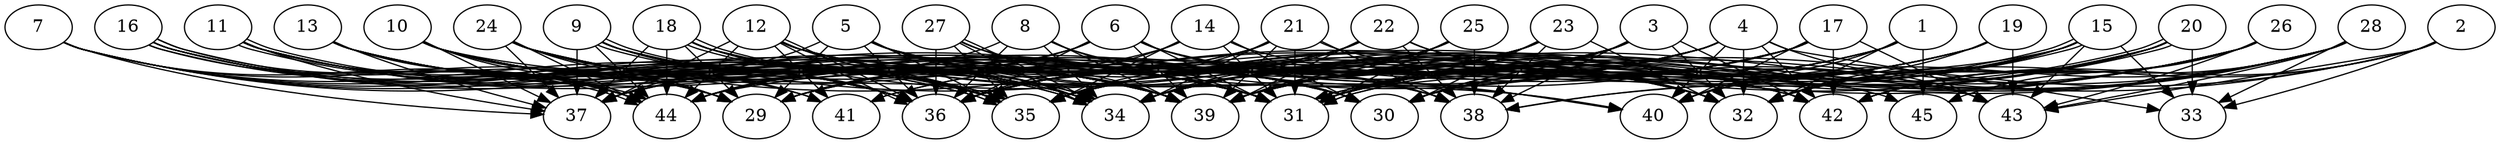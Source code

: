 // DAG automatically generated by daggen at Thu Oct  3 14:07:24 2019
// ./daggen --dot -n 45 --ccr 0.5 --fat 0.9 --regular 0.9 --density 0.9 --mindata 5242880 --maxdata 52428800 
digraph G {
  1 [size="98947072", alpha="0.15", expect_size="49473536"] 
  1 -> 31 [size ="49473536"]
  1 -> 32 [size ="49473536"]
  1 -> 34 [size ="49473536"]
  1 -> 35 [size ="49473536"]
  1 -> 39 [size ="49473536"]
  1 -> 40 [size ="49473536"]
  1 -> 45 [size ="49473536"]
  2 [size="34719744", alpha="0.17", expect_size="17359872"] 
  2 -> 30 [size ="17359872"]
  2 -> 32 [size ="17359872"]
  2 -> 33 [size ="17359872"]
  2 -> 39 [size ="17359872"]
  2 -> 42 [size ="17359872"]
  2 -> 43 [size ="17359872"]
  3 [size="95574016", alpha="0.07", expect_size="47787008"] 
  3 -> 30 [size ="47787008"]
  3 -> 31 [size ="47787008"]
  3 -> 32 [size ="47787008"]
  3 -> 34 [size ="47787008"]
  3 -> 35 [size ="47787008"]
  3 -> 37 [size ="47787008"]
  3 -> 38 [size ="47787008"]
  3 -> 39 [size ="47787008"]
  3 -> 41 [size ="47787008"]
  3 -> 42 [size ="47787008"]
  4 [size="104595456", alpha="0.17", expect_size="52297728"] 
  4 -> 29 [size ="52297728"]
  4 -> 31 [size ="52297728"]
  4 -> 32 [size ="52297728"]
  4 -> 33 [size ="52297728"]
  4 -> 35 [size ="52297728"]
  4 -> 36 [size ="52297728"]
  4 -> 37 [size ="52297728"]
  4 -> 40 [size ="52297728"]
  4 -> 42 [size ="52297728"]
  4 -> 43 [size ="52297728"]
  4 -> 44 [size ="52297728"]
  5 [size="71000064", alpha="0.07", expect_size="35500032"] 
  5 -> 29 [size ="35500032"]
  5 -> 31 [size ="35500032"]
  5 -> 34 [size ="35500032"]
  5 -> 35 [size ="35500032"]
  5 -> 36 [size ="35500032"]
  5 -> 37 [size ="35500032"]
  5 -> 39 [size ="35500032"]
  5 -> 40 [size ="35500032"]
  5 -> 45 [size ="35500032"]
  6 [size="68024320", alpha="0.09", expect_size="34012160"] 
  6 -> 29 [size ="34012160"]
  6 -> 31 [size ="34012160"]
  6 -> 32 [size ="34012160"]
  6 -> 36 [size ="34012160"]
  6 -> 37 [size ="34012160"]
  6 -> 38 [size ="34012160"]
  6 -> 39 [size ="34012160"]
  6 -> 40 [size ="34012160"]
  6 -> 44 [size ="34012160"]
  7 [size="34215936", alpha="0.11", expect_size="17107968"] 
  7 -> 29 [size ="17107968"]
  7 -> 31 [size ="17107968"]
  7 -> 34 [size ="17107968"]
  7 -> 35 [size ="17107968"]
  7 -> 36 [size ="17107968"]
  7 -> 37 [size ="17107968"]
  7 -> 39 [size ="17107968"]
  7 -> 44 [size ="17107968"]
  8 [size="37767168", alpha="0.03", expect_size="18883584"] 
  8 -> 30 [size ="18883584"]
  8 -> 31 [size ="18883584"]
  8 -> 34 [size ="18883584"]
  8 -> 36 [size ="18883584"]
  8 -> 39 [size ="18883584"]
  8 -> 44 [size ="18883584"]
  9 [size="87754752", alpha="0.11", expect_size="43877376"] 
  9 -> 30 [size ="43877376"]
  9 -> 34 [size ="43877376"]
  9 -> 34 [size ="43877376"]
  9 -> 35 [size ="43877376"]
  9 -> 36 [size ="43877376"]
  9 -> 37 [size ="43877376"]
  9 -> 42 [size ="43877376"]
  9 -> 44 [size ="43877376"]
  10 [size="91113472", alpha="0.15", expect_size="45556736"] 
  10 -> 29 [size ="45556736"]
  10 -> 31 [size ="45556736"]
  10 -> 34 [size ="45556736"]
  10 -> 35 [size ="45556736"]
  10 -> 36 [size ="45556736"]
  10 -> 37 [size ="45556736"]
  10 -> 39 [size ="45556736"]
  10 -> 40 [size ="45556736"]
  10 -> 44 [size ="45556736"]
  11 [size="40898560", alpha="0.11", expect_size="20449280"] 
  11 -> 30 [size ="20449280"]
  11 -> 31 [size ="20449280"]
  11 -> 35 [size ="20449280"]
  11 -> 35 [size ="20449280"]
  11 -> 36 [size ="20449280"]
  11 -> 37 [size ="20449280"]
  11 -> 39 [size ="20449280"]
  11 -> 41 [size ="20449280"]
  11 -> 44 [size ="20449280"]
  12 [size="19109888", alpha="0.05", expect_size="9554944"] 
  12 -> 31 [size ="9554944"]
  12 -> 32 [size ="9554944"]
  12 -> 35 [size ="9554944"]
  12 -> 36 [size ="9554944"]
  12 -> 36 [size ="9554944"]
  12 -> 37 [size ="9554944"]
  12 -> 38 [size ="9554944"]
  12 -> 39 [size ="9554944"]
  12 -> 41 [size ="9554944"]
  12 -> 42 [size ="9554944"]
  12 -> 44 [size ="9554944"]
  13 [size="101683200", alpha="0.09", expect_size="50841600"] 
  13 -> 30 [size ="50841600"]
  13 -> 31 [size ="50841600"]
  13 -> 34 [size ="50841600"]
  13 -> 35 [size ="50841600"]
  13 -> 36 [size ="50841600"]
  13 -> 37 [size ="50841600"]
  13 -> 44 [size ="50841600"]
  14 [size="39471104", alpha="0.04", expect_size="19735552"] 
  14 -> 30 [size ="19735552"]
  14 -> 31 [size ="19735552"]
  14 -> 32 [size ="19735552"]
  14 -> 35 [size ="19735552"]
  14 -> 36 [size ="19735552"]
  14 -> 44 [size ="19735552"]
  15 [size="26392576", alpha="0.16", expect_size="13196288"] 
  15 -> 31 [size ="13196288"]
  15 -> 31 [size ="13196288"]
  15 -> 32 [size ="13196288"]
  15 -> 33 [size ="13196288"]
  15 -> 35 [size ="13196288"]
  15 -> 39 [size ="13196288"]
  15 -> 40 [size ="13196288"]
  15 -> 43 [size ="13196288"]
  15 -> 44 [size ="13196288"]
  16 [size="57376768", alpha="0.09", expect_size="28688384"] 
  16 -> 29 [size ="28688384"]
  16 -> 31 [size ="28688384"]
  16 -> 34 [size ="28688384"]
  16 -> 35 [size ="28688384"]
  16 -> 35 [size ="28688384"]
  16 -> 36 [size ="28688384"]
  16 -> 39 [size ="28688384"]
  16 -> 44 [size ="28688384"]
  16 -> 44 [size ="28688384"]
  17 [size="98564096", alpha="0.05", expect_size="49282048"] 
  17 -> 29 [size ="49282048"]
  17 -> 30 [size ="49282048"]
  17 -> 31 [size ="49282048"]
  17 -> 34 [size ="49282048"]
  17 -> 35 [size ="49282048"]
  17 -> 36 [size ="49282048"]
  17 -> 39 [size ="49282048"]
  17 -> 40 [size ="49282048"]
  17 -> 42 [size ="49282048"]
  17 -> 43 [size ="49282048"]
  18 [size="55939072", alpha="0.12", expect_size="27969536"] 
  18 -> 29 [size ="27969536"]
  18 -> 31 [size ="27969536"]
  18 -> 34 [size ="27969536"]
  18 -> 34 [size ="27969536"]
  18 -> 35 [size ="27969536"]
  18 -> 37 [size ="27969536"]
  18 -> 39 [size ="27969536"]
  18 -> 42 [size ="27969536"]
  18 -> 44 [size ="27969536"]
  19 [size="67909632", alpha="0.04", expect_size="33954816"] 
  19 -> 30 [size ="33954816"]
  19 -> 31 [size ="33954816"]
  19 -> 32 [size ="33954816"]
  19 -> 34 [size ="33954816"]
  19 -> 35 [size ="33954816"]
  19 -> 39 [size ="33954816"]
  19 -> 43 [size ="33954816"]
  20 [size="23762944", alpha="0.01", expect_size="11881472"] 
  20 -> 31 [size ="11881472"]
  20 -> 31 [size ="11881472"]
  20 -> 32 [size ="11881472"]
  20 -> 33 [size ="11881472"]
  20 -> 34 [size ="11881472"]
  20 -> 36 [size ="11881472"]
  20 -> 38 [size ="11881472"]
  20 -> 42 [size ="11881472"]
  21 [size="93333504", alpha="0.17", expect_size="46666752"] 
  21 -> 29 [size ="46666752"]
  21 -> 31 [size ="46666752"]
  21 -> 34 [size ="46666752"]
  21 -> 35 [size ="46666752"]
  21 -> 38 [size ="46666752"]
  21 -> 39 [size ="46666752"]
  21 -> 43 [size ="46666752"]
  21 -> 44 [size ="46666752"]
  22 [size="52441088", alpha="0.19", expect_size="26220544"] 
  22 -> 29 [size ="26220544"]
  22 -> 32 [size ="26220544"]
  22 -> 34 [size ="26220544"]
  22 -> 36 [size ="26220544"]
  22 -> 38 [size ="26220544"]
  22 -> 39 [size ="26220544"]
  22 -> 43 [size ="26220544"]
  22 -> 44 [size ="26220544"]
  23 [size="77635584", alpha="0.18", expect_size="38817792"] 
  23 -> 30 [size ="38817792"]
  23 -> 31 [size ="38817792"]
  23 -> 32 [size ="38817792"]
  23 -> 34 [size ="38817792"]
  23 -> 35 [size ="38817792"]
  23 -> 36 [size ="38817792"]
  23 -> 38 [size ="38817792"]
  23 -> 39 [size ="38817792"]
  23 -> 41 [size ="38817792"]
  24 [size="27420672", alpha="0.17", expect_size="13710336"] 
  24 -> 29 [size ="13710336"]
  24 -> 31 [size ="13710336"]
  24 -> 32 [size ="13710336"]
  24 -> 34 [size ="13710336"]
  24 -> 35 [size ="13710336"]
  24 -> 36 [size ="13710336"]
  24 -> 37 [size ="13710336"]
  24 -> 38 [size ="13710336"]
  24 -> 39 [size ="13710336"]
  24 -> 41 [size ="13710336"]
  24 -> 44 [size ="13710336"]
  25 [size="48150528", alpha="0.09", expect_size="24075264"] 
  25 -> 31 [size ="24075264"]
  25 -> 34 [size ="24075264"]
  25 -> 35 [size ="24075264"]
  25 -> 36 [size ="24075264"]
  25 -> 38 [size ="24075264"]
  25 -> 39 [size ="24075264"]
  26 [size="31215616", alpha="0.14", expect_size="15607808"] 
  26 -> 31 [size ="15607808"]
  26 -> 32 [size ="15607808"]
  26 -> 34 [size ="15607808"]
  26 -> 35 [size ="15607808"]
  26 -> 36 [size ="15607808"]
  26 -> 42 [size ="15607808"]
  26 -> 43 [size ="15607808"]
  26 -> 45 [size ="15607808"]
  27 [size="75765760", alpha="0.03", expect_size="37882880"] 
  27 -> 30 [size ="37882880"]
  27 -> 34 [size ="37882880"]
  27 -> 34 [size ="37882880"]
  27 -> 35 [size ="37882880"]
  27 -> 36 [size ="37882880"]
  27 -> 39 [size ="37882880"]
  28 [size="99262464", alpha="0.18", expect_size="49631232"] 
  28 -> 30 [size ="49631232"]
  28 -> 33 [size ="49631232"]
  28 -> 34 [size ="49631232"]
  28 -> 35 [size ="49631232"]
  28 -> 38 [size ="49631232"]
  28 -> 39 [size ="49631232"]
  28 -> 40 [size ="49631232"]
  28 -> 42 [size ="49631232"]
  28 -> 43 [size ="49631232"]
  29 [size="62156800", alpha="0.10", expect_size="31078400"] 
  30 [size="79812608", alpha="0.18", expect_size="39906304"] 
  31 [size="85334016", alpha="0.13", expect_size="42667008"] 
  32 [size="72812544", alpha="0.10", expect_size="36406272"] 
  33 [size="66482176", alpha="0.06", expect_size="33241088"] 
  34 [size="57059328", alpha="0.09", expect_size="28529664"] 
  35 [size="44285952", alpha="0.14", expect_size="22142976"] 
  36 [size="88676352", alpha="0.10", expect_size="44338176"] 
  37 [size="59025408", alpha="0.04", expect_size="29512704"] 
  38 [size="73435136", alpha="0.08", expect_size="36717568"] 
  39 [size="64817152", alpha="0.04", expect_size="32408576"] 
  40 [size="16070656", alpha="0.03", expect_size="8035328"] 
  41 [size="102195200", alpha="0.20", expect_size="51097600"] 
  42 [size="70490112", alpha="0.05", expect_size="35245056"] 
  43 [size="23953408", alpha="0.05", expect_size="11976704"] 
  44 [size="53782528", alpha="0.08", expect_size="26891264"] 
  45 [size="94593024", alpha="0.19", expect_size="47296512"] 
}
